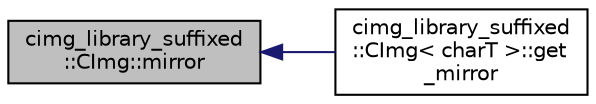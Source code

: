 digraph "cimg_library_suffixed::CImg::mirror"
{
  edge [fontname="Helvetica",fontsize="10",labelfontname="Helvetica",labelfontsize="10"];
  node [fontname="Helvetica",fontsize="10",shape=record];
  rankdir="LR";
  Node2543 [label="cimg_library_suffixed\l::CImg::mirror",height=0.2,width=0.4,color="black", fillcolor="grey75", style="filled", fontcolor="black"];
  Node2543 -> Node2544 [dir="back",color="midnightblue",fontsize="10",style="solid",fontname="Helvetica"];
  Node2544 [label="cimg_library_suffixed\l::CImg\< charT \>::get\l_mirror",height=0.2,width=0.4,color="black", fillcolor="white", style="filled",URL="$structcimg__library__suffixed_1_1_c_img.html#a6ccd402d44b431f8bcc4a8adfb289656",tooltip="Mirror image content along specified axis . "];
}
